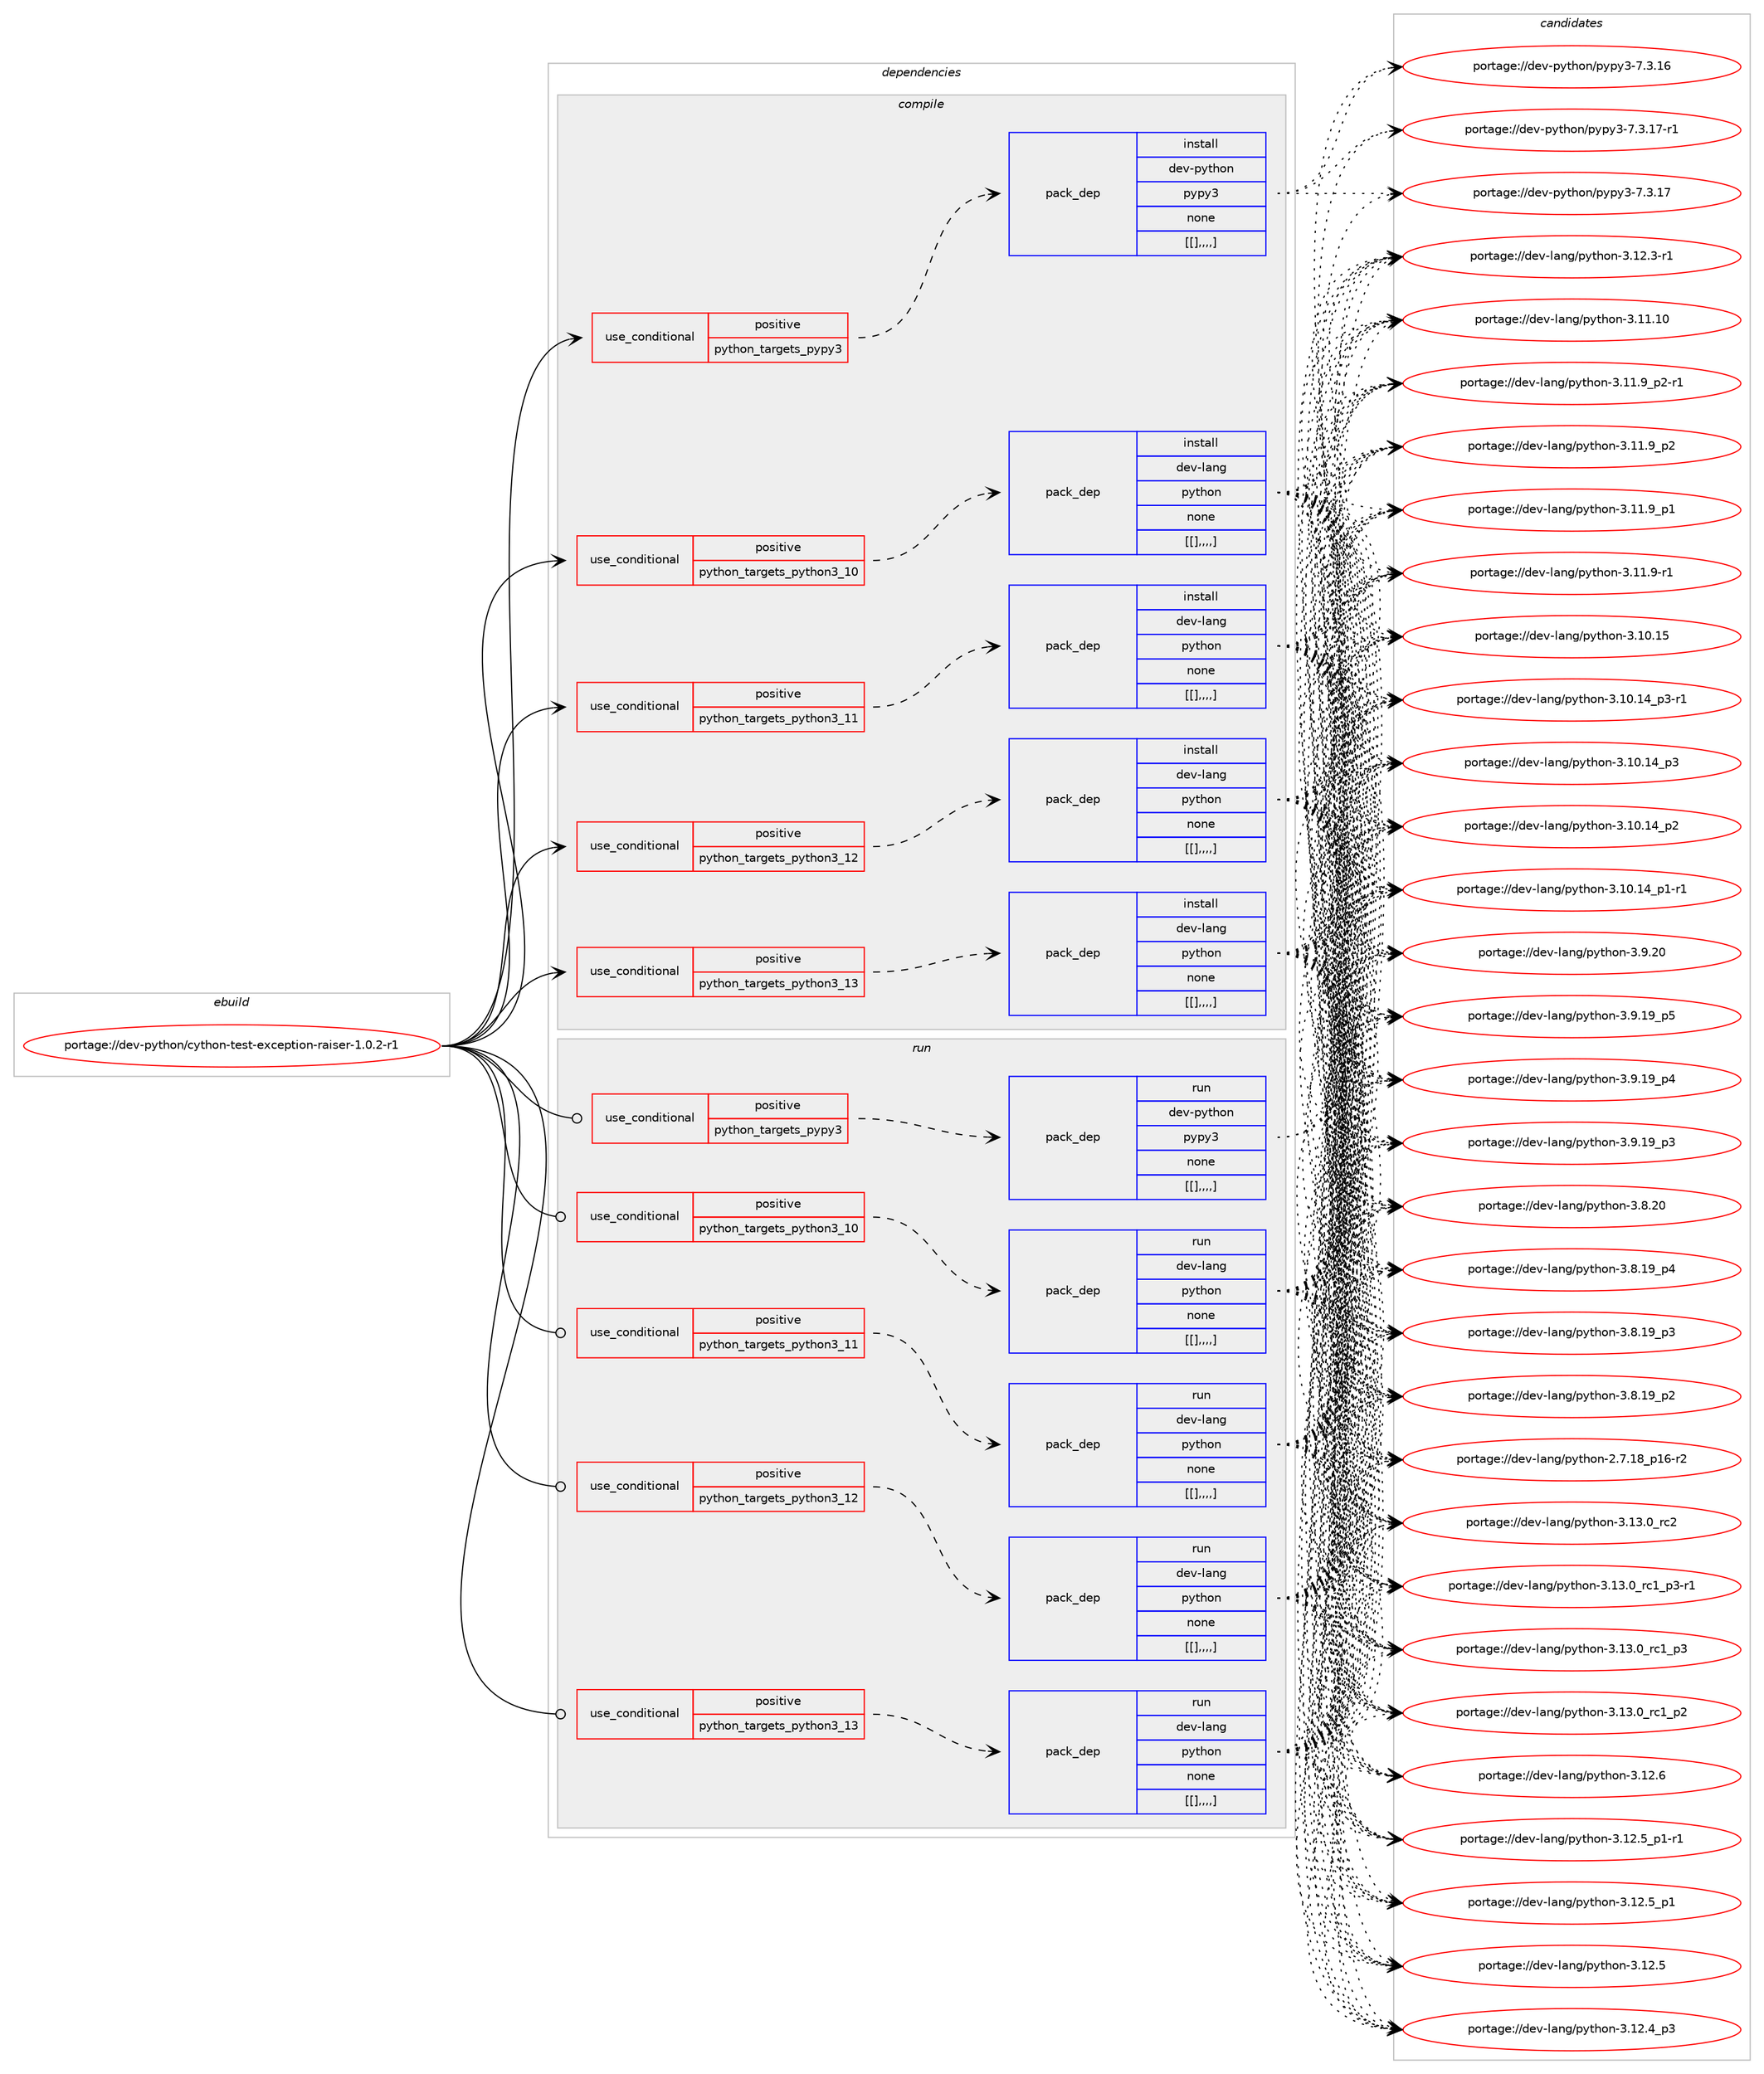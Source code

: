 digraph prolog {

# *************
# Graph options
# *************

newrank=true;
concentrate=true;
compound=true;
graph [rankdir=LR,fontname=Helvetica,fontsize=10,ranksep=1.5];#, ranksep=2.5, nodesep=0.2];
edge  [arrowhead=vee];
node  [fontname=Helvetica,fontsize=10];

# **********
# The ebuild
# **********

subgraph cluster_leftcol {
color=gray;
label=<<i>ebuild</i>>;
id [label="portage://dev-python/cython-test-exception-raiser-1.0.2-r1", color=red, width=4, href="../dev-python/cython-test-exception-raiser-1.0.2-r1.svg"];
}

# ****************
# The dependencies
# ****************

subgraph cluster_midcol {
color=gray;
label=<<i>dependencies</i>>;
subgraph cluster_compile {
fillcolor="#eeeeee";
style=filled;
label=<<i>compile</i>>;
subgraph cond32719 {
dependency145735 [label=<<TABLE BORDER="0" CELLBORDER="1" CELLSPACING="0" CELLPADDING="4"><TR><TD ROWSPAN="3" CELLPADDING="10">use_conditional</TD></TR><TR><TD>positive</TD></TR><TR><TD>python_targets_pypy3</TD></TR></TABLE>>, shape=none, color=red];
subgraph pack111800 {
dependency145736 [label=<<TABLE BORDER="0" CELLBORDER="1" CELLSPACING="0" CELLPADDING="4" WIDTH="220"><TR><TD ROWSPAN="6" CELLPADDING="30">pack_dep</TD></TR><TR><TD WIDTH="110">install</TD></TR><TR><TD>dev-python</TD></TR><TR><TD>pypy3</TD></TR><TR><TD>none</TD></TR><TR><TD>[[],,,,]</TD></TR></TABLE>>, shape=none, color=blue];
}
dependency145735:e -> dependency145736:w [weight=20,style="dashed",arrowhead="vee"];
}
id:e -> dependency145735:w [weight=20,style="solid",arrowhead="vee"];
subgraph cond32720 {
dependency145737 [label=<<TABLE BORDER="0" CELLBORDER="1" CELLSPACING="0" CELLPADDING="4"><TR><TD ROWSPAN="3" CELLPADDING="10">use_conditional</TD></TR><TR><TD>positive</TD></TR><TR><TD>python_targets_python3_10</TD></TR></TABLE>>, shape=none, color=red];
subgraph pack111801 {
dependency145738 [label=<<TABLE BORDER="0" CELLBORDER="1" CELLSPACING="0" CELLPADDING="4" WIDTH="220"><TR><TD ROWSPAN="6" CELLPADDING="30">pack_dep</TD></TR><TR><TD WIDTH="110">install</TD></TR><TR><TD>dev-lang</TD></TR><TR><TD>python</TD></TR><TR><TD>none</TD></TR><TR><TD>[[],,,,]</TD></TR></TABLE>>, shape=none, color=blue];
}
dependency145737:e -> dependency145738:w [weight=20,style="dashed",arrowhead="vee"];
}
id:e -> dependency145737:w [weight=20,style="solid",arrowhead="vee"];
subgraph cond32721 {
dependency145739 [label=<<TABLE BORDER="0" CELLBORDER="1" CELLSPACING="0" CELLPADDING="4"><TR><TD ROWSPAN="3" CELLPADDING="10">use_conditional</TD></TR><TR><TD>positive</TD></TR><TR><TD>python_targets_python3_11</TD></TR></TABLE>>, shape=none, color=red];
subgraph pack111802 {
dependency145740 [label=<<TABLE BORDER="0" CELLBORDER="1" CELLSPACING="0" CELLPADDING="4" WIDTH="220"><TR><TD ROWSPAN="6" CELLPADDING="30">pack_dep</TD></TR><TR><TD WIDTH="110">install</TD></TR><TR><TD>dev-lang</TD></TR><TR><TD>python</TD></TR><TR><TD>none</TD></TR><TR><TD>[[],,,,]</TD></TR></TABLE>>, shape=none, color=blue];
}
dependency145739:e -> dependency145740:w [weight=20,style="dashed",arrowhead="vee"];
}
id:e -> dependency145739:w [weight=20,style="solid",arrowhead="vee"];
subgraph cond32722 {
dependency145741 [label=<<TABLE BORDER="0" CELLBORDER="1" CELLSPACING="0" CELLPADDING="4"><TR><TD ROWSPAN="3" CELLPADDING="10">use_conditional</TD></TR><TR><TD>positive</TD></TR><TR><TD>python_targets_python3_12</TD></TR></TABLE>>, shape=none, color=red];
subgraph pack111803 {
dependency145742 [label=<<TABLE BORDER="0" CELLBORDER="1" CELLSPACING="0" CELLPADDING="4" WIDTH="220"><TR><TD ROWSPAN="6" CELLPADDING="30">pack_dep</TD></TR><TR><TD WIDTH="110">install</TD></TR><TR><TD>dev-lang</TD></TR><TR><TD>python</TD></TR><TR><TD>none</TD></TR><TR><TD>[[],,,,]</TD></TR></TABLE>>, shape=none, color=blue];
}
dependency145741:e -> dependency145742:w [weight=20,style="dashed",arrowhead="vee"];
}
id:e -> dependency145741:w [weight=20,style="solid",arrowhead="vee"];
subgraph cond32723 {
dependency145743 [label=<<TABLE BORDER="0" CELLBORDER="1" CELLSPACING="0" CELLPADDING="4"><TR><TD ROWSPAN="3" CELLPADDING="10">use_conditional</TD></TR><TR><TD>positive</TD></TR><TR><TD>python_targets_python3_13</TD></TR></TABLE>>, shape=none, color=red];
subgraph pack111804 {
dependency145744 [label=<<TABLE BORDER="0" CELLBORDER="1" CELLSPACING="0" CELLPADDING="4" WIDTH="220"><TR><TD ROWSPAN="6" CELLPADDING="30">pack_dep</TD></TR><TR><TD WIDTH="110">install</TD></TR><TR><TD>dev-lang</TD></TR><TR><TD>python</TD></TR><TR><TD>none</TD></TR><TR><TD>[[],,,,]</TD></TR></TABLE>>, shape=none, color=blue];
}
dependency145743:e -> dependency145744:w [weight=20,style="dashed",arrowhead="vee"];
}
id:e -> dependency145743:w [weight=20,style="solid",arrowhead="vee"];
}
subgraph cluster_compileandrun {
fillcolor="#eeeeee";
style=filled;
label=<<i>compile and run</i>>;
}
subgraph cluster_run {
fillcolor="#eeeeee";
style=filled;
label=<<i>run</i>>;
subgraph cond32724 {
dependency145745 [label=<<TABLE BORDER="0" CELLBORDER="1" CELLSPACING="0" CELLPADDING="4"><TR><TD ROWSPAN="3" CELLPADDING="10">use_conditional</TD></TR><TR><TD>positive</TD></TR><TR><TD>python_targets_pypy3</TD></TR></TABLE>>, shape=none, color=red];
subgraph pack111805 {
dependency145746 [label=<<TABLE BORDER="0" CELLBORDER="1" CELLSPACING="0" CELLPADDING="4" WIDTH="220"><TR><TD ROWSPAN="6" CELLPADDING="30">pack_dep</TD></TR><TR><TD WIDTH="110">run</TD></TR><TR><TD>dev-python</TD></TR><TR><TD>pypy3</TD></TR><TR><TD>none</TD></TR><TR><TD>[[],,,,]</TD></TR></TABLE>>, shape=none, color=blue];
}
dependency145745:e -> dependency145746:w [weight=20,style="dashed",arrowhead="vee"];
}
id:e -> dependency145745:w [weight=20,style="solid",arrowhead="odot"];
subgraph cond32725 {
dependency145747 [label=<<TABLE BORDER="0" CELLBORDER="1" CELLSPACING="0" CELLPADDING="4"><TR><TD ROWSPAN="3" CELLPADDING="10">use_conditional</TD></TR><TR><TD>positive</TD></TR><TR><TD>python_targets_python3_10</TD></TR></TABLE>>, shape=none, color=red];
subgraph pack111806 {
dependency145748 [label=<<TABLE BORDER="0" CELLBORDER="1" CELLSPACING="0" CELLPADDING="4" WIDTH="220"><TR><TD ROWSPAN="6" CELLPADDING="30">pack_dep</TD></TR><TR><TD WIDTH="110">run</TD></TR><TR><TD>dev-lang</TD></TR><TR><TD>python</TD></TR><TR><TD>none</TD></TR><TR><TD>[[],,,,]</TD></TR></TABLE>>, shape=none, color=blue];
}
dependency145747:e -> dependency145748:w [weight=20,style="dashed",arrowhead="vee"];
}
id:e -> dependency145747:w [weight=20,style="solid",arrowhead="odot"];
subgraph cond32726 {
dependency145749 [label=<<TABLE BORDER="0" CELLBORDER="1" CELLSPACING="0" CELLPADDING="4"><TR><TD ROWSPAN="3" CELLPADDING="10">use_conditional</TD></TR><TR><TD>positive</TD></TR><TR><TD>python_targets_python3_11</TD></TR></TABLE>>, shape=none, color=red];
subgraph pack111807 {
dependency145750 [label=<<TABLE BORDER="0" CELLBORDER="1" CELLSPACING="0" CELLPADDING="4" WIDTH="220"><TR><TD ROWSPAN="6" CELLPADDING="30">pack_dep</TD></TR><TR><TD WIDTH="110">run</TD></TR><TR><TD>dev-lang</TD></TR><TR><TD>python</TD></TR><TR><TD>none</TD></TR><TR><TD>[[],,,,]</TD></TR></TABLE>>, shape=none, color=blue];
}
dependency145749:e -> dependency145750:w [weight=20,style="dashed",arrowhead="vee"];
}
id:e -> dependency145749:w [weight=20,style="solid",arrowhead="odot"];
subgraph cond32727 {
dependency145751 [label=<<TABLE BORDER="0" CELLBORDER="1" CELLSPACING="0" CELLPADDING="4"><TR><TD ROWSPAN="3" CELLPADDING="10">use_conditional</TD></TR><TR><TD>positive</TD></TR><TR><TD>python_targets_python3_12</TD></TR></TABLE>>, shape=none, color=red];
subgraph pack111808 {
dependency145752 [label=<<TABLE BORDER="0" CELLBORDER="1" CELLSPACING="0" CELLPADDING="4" WIDTH="220"><TR><TD ROWSPAN="6" CELLPADDING="30">pack_dep</TD></TR><TR><TD WIDTH="110">run</TD></TR><TR><TD>dev-lang</TD></TR><TR><TD>python</TD></TR><TR><TD>none</TD></TR><TR><TD>[[],,,,]</TD></TR></TABLE>>, shape=none, color=blue];
}
dependency145751:e -> dependency145752:w [weight=20,style="dashed",arrowhead="vee"];
}
id:e -> dependency145751:w [weight=20,style="solid",arrowhead="odot"];
subgraph cond32728 {
dependency145753 [label=<<TABLE BORDER="0" CELLBORDER="1" CELLSPACING="0" CELLPADDING="4"><TR><TD ROWSPAN="3" CELLPADDING="10">use_conditional</TD></TR><TR><TD>positive</TD></TR><TR><TD>python_targets_python3_13</TD></TR></TABLE>>, shape=none, color=red];
subgraph pack111809 {
dependency145754 [label=<<TABLE BORDER="0" CELLBORDER="1" CELLSPACING="0" CELLPADDING="4" WIDTH="220"><TR><TD ROWSPAN="6" CELLPADDING="30">pack_dep</TD></TR><TR><TD WIDTH="110">run</TD></TR><TR><TD>dev-lang</TD></TR><TR><TD>python</TD></TR><TR><TD>none</TD></TR><TR><TD>[[],,,,]</TD></TR></TABLE>>, shape=none, color=blue];
}
dependency145753:e -> dependency145754:w [weight=20,style="dashed",arrowhead="vee"];
}
id:e -> dependency145753:w [weight=20,style="solid",arrowhead="odot"];
}
}

# **************
# The candidates
# **************

subgraph cluster_choices {
rank=same;
color=gray;
label=<<i>candidates</i>>;

subgraph choice111800 {
color=black;
nodesep=1;
choice100101118451121211161041111104711212111212151455546514649554511449 [label="portage://dev-python/pypy3-7.3.17-r1", color=red, width=4,href="../dev-python/pypy3-7.3.17-r1.svg"];
choice10010111845112121116104111110471121211121215145554651464955 [label="portage://dev-python/pypy3-7.3.17", color=red, width=4,href="../dev-python/pypy3-7.3.17.svg"];
choice10010111845112121116104111110471121211121215145554651464954 [label="portage://dev-python/pypy3-7.3.16", color=red, width=4,href="../dev-python/pypy3-7.3.16.svg"];
dependency145736:e -> choice100101118451121211161041111104711212111212151455546514649554511449:w [style=dotted,weight="100"];
dependency145736:e -> choice10010111845112121116104111110471121211121215145554651464955:w [style=dotted,weight="100"];
dependency145736:e -> choice10010111845112121116104111110471121211121215145554651464954:w [style=dotted,weight="100"];
}
subgraph choice111801 {
color=black;
nodesep=1;
choice10010111845108971101034711212111610411111045514649514648951149950 [label="portage://dev-lang/python-3.13.0_rc2", color=red, width=4,href="../dev-lang/python-3.13.0_rc2.svg"];
choice1001011184510897110103471121211161041111104551464951464895114994995112514511449 [label="portage://dev-lang/python-3.13.0_rc1_p3-r1", color=red, width=4,href="../dev-lang/python-3.13.0_rc1_p3-r1.svg"];
choice100101118451089711010347112121116104111110455146495146489511499499511251 [label="portage://dev-lang/python-3.13.0_rc1_p3", color=red, width=4,href="../dev-lang/python-3.13.0_rc1_p3.svg"];
choice100101118451089711010347112121116104111110455146495146489511499499511250 [label="portage://dev-lang/python-3.13.0_rc1_p2", color=red, width=4,href="../dev-lang/python-3.13.0_rc1_p2.svg"];
choice10010111845108971101034711212111610411111045514649504654 [label="portage://dev-lang/python-3.12.6", color=red, width=4,href="../dev-lang/python-3.12.6.svg"];
choice1001011184510897110103471121211161041111104551464950465395112494511449 [label="portage://dev-lang/python-3.12.5_p1-r1", color=red, width=4,href="../dev-lang/python-3.12.5_p1-r1.svg"];
choice100101118451089711010347112121116104111110455146495046539511249 [label="portage://dev-lang/python-3.12.5_p1", color=red, width=4,href="../dev-lang/python-3.12.5_p1.svg"];
choice10010111845108971101034711212111610411111045514649504653 [label="portage://dev-lang/python-3.12.5", color=red, width=4,href="../dev-lang/python-3.12.5.svg"];
choice100101118451089711010347112121116104111110455146495046529511251 [label="portage://dev-lang/python-3.12.4_p3", color=red, width=4,href="../dev-lang/python-3.12.4_p3.svg"];
choice100101118451089711010347112121116104111110455146495046514511449 [label="portage://dev-lang/python-3.12.3-r1", color=red, width=4,href="../dev-lang/python-3.12.3-r1.svg"];
choice1001011184510897110103471121211161041111104551464949464948 [label="portage://dev-lang/python-3.11.10", color=red, width=4,href="../dev-lang/python-3.11.10.svg"];
choice1001011184510897110103471121211161041111104551464949465795112504511449 [label="portage://dev-lang/python-3.11.9_p2-r1", color=red, width=4,href="../dev-lang/python-3.11.9_p2-r1.svg"];
choice100101118451089711010347112121116104111110455146494946579511250 [label="portage://dev-lang/python-3.11.9_p2", color=red, width=4,href="../dev-lang/python-3.11.9_p2.svg"];
choice100101118451089711010347112121116104111110455146494946579511249 [label="portage://dev-lang/python-3.11.9_p1", color=red, width=4,href="../dev-lang/python-3.11.9_p1.svg"];
choice100101118451089711010347112121116104111110455146494946574511449 [label="portage://dev-lang/python-3.11.9-r1", color=red, width=4,href="../dev-lang/python-3.11.9-r1.svg"];
choice1001011184510897110103471121211161041111104551464948464953 [label="portage://dev-lang/python-3.10.15", color=red, width=4,href="../dev-lang/python-3.10.15.svg"];
choice100101118451089711010347112121116104111110455146494846495295112514511449 [label="portage://dev-lang/python-3.10.14_p3-r1", color=red, width=4,href="../dev-lang/python-3.10.14_p3-r1.svg"];
choice10010111845108971101034711212111610411111045514649484649529511251 [label="portage://dev-lang/python-3.10.14_p3", color=red, width=4,href="../dev-lang/python-3.10.14_p3.svg"];
choice10010111845108971101034711212111610411111045514649484649529511250 [label="portage://dev-lang/python-3.10.14_p2", color=red, width=4,href="../dev-lang/python-3.10.14_p2.svg"];
choice100101118451089711010347112121116104111110455146494846495295112494511449 [label="portage://dev-lang/python-3.10.14_p1-r1", color=red, width=4,href="../dev-lang/python-3.10.14_p1-r1.svg"];
choice10010111845108971101034711212111610411111045514657465048 [label="portage://dev-lang/python-3.9.20", color=red, width=4,href="../dev-lang/python-3.9.20.svg"];
choice100101118451089711010347112121116104111110455146574649579511253 [label="portage://dev-lang/python-3.9.19_p5", color=red, width=4,href="../dev-lang/python-3.9.19_p5.svg"];
choice100101118451089711010347112121116104111110455146574649579511252 [label="portage://dev-lang/python-3.9.19_p4", color=red, width=4,href="../dev-lang/python-3.9.19_p4.svg"];
choice100101118451089711010347112121116104111110455146574649579511251 [label="portage://dev-lang/python-3.9.19_p3", color=red, width=4,href="../dev-lang/python-3.9.19_p3.svg"];
choice10010111845108971101034711212111610411111045514656465048 [label="portage://dev-lang/python-3.8.20", color=red, width=4,href="../dev-lang/python-3.8.20.svg"];
choice100101118451089711010347112121116104111110455146564649579511252 [label="portage://dev-lang/python-3.8.19_p4", color=red, width=4,href="../dev-lang/python-3.8.19_p4.svg"];
choice100101118451089711010347112121116104111110455146564649579511251 [label="portage://dev-lang/python-3.8.19_p3", color=red, width=4,href="../dev-lang/python-3.8.19_p3.svg"];
choice100101118451089711010347112121116104111110455146564649579511250 [label="portage://dev-lang/python-3.8.19_p2", color=red, width=4,href="../dev-lang/python-3.8.19_p2.svg"];
choice100101118451089711010347112121116104111110455046554649569511249544511450 [label="portage://dev-lang/python-2.7.18_p16-r2", color=red, width=4,href="../dev-lang/python-2.7.18_p16-r2.svg"];
dependency145738:e -> choice10010111845108971101034711212111610411111045514649514648951149950:w [style=dotted,weight="100"];
dependency145738:e -> choice1001011184510897110103471121211161041111104551464951464895114994995112514511449:w [style=dotted,weight="100"];
dependency145738:e -> choice100101118451089711010347112121116104111110455146495146489511499499511251:w [style=dotted,weight="100"];
dependency145738:e -> choice100101118451089711010347112121116104111110455146495146489511499499511250:w [style=dotted,weight="100"];
dependency145738:e -> choice10010111845108971101034711212111610411111045514649504654:w [style=dotted,weight="100"];
dependency145738:e -> choice1001011184510897110103471121211161041111104551464950465395112494511449:w [style=dotted,weight="100"];
dependency145738:e -> choice100101118451089711010347112121116104111110455146495046539511249:w [style=dotted,weight="100"];
dependency145738:e -> choice10010111845108971101034711212111610411111045514649504653:w [style=dotted,weight="100"];
dependency145738:e -> choice100101118451089711010347112121116104111110455146495046529511251:w [style=dotted,weight="100"];
dependency145738:e -> choice100101118451089711010347112121116104111110455146495046514511449:w [style=dotted,weight="100"];
dependency145738:e -> choice1001011184510897110103471121211161041111104551464949464948:w [style=dotted,weight="100"];
dependency145738:e -> choice1001011184510897110103471121211161041111104551464949465795112504511449:w [style=dotted,weight="100"];
dependency145738:e -> choice100101118451089711010347112121116104111110455146494946579511250:w [style=dotted,weight="100"];
dependency145738:e -> choice100101118451089711010347112121116104111110455146494946579511249:w [style=dotted,weight="100"];
dependency145738:e -> choice100101118451089711010347112121116104111110455146494946574511449:w [style=dotted,weight="100"];
dependency145738:e -> choice1001011184510897110103471121211161041111104551464948464953:w [style=dotted,weight="100"];
dependency145738:e -> choice100101118451089711010347112121116104111110455146494846495295112514511449:w [style=dotted,weight="100"];
dependency145738:e -> choice10010111845108971101034711212111610411111045514649484649529511251:w [style=dotted,weight="100"];
dependency145738:e -> choice10010111845108971101034711212111610411111045514649484649529511250:w [style=dotted,weight="100"];
dependency145738:e -> choice100101118451089711010347112121116104111110455146494846495295112494511449:w [style=dotted,weight="100"];
dependency145738:e -> choice10010111845108971101034711212111610411111045514657465048:w [style=dotted,weight="100"];
dependency145738:e -> choice100101118451089711010347112121116104111110455146574649579511253:w [style=dotted,weight="100"];
dependency145738:e -> choice100101118451089711010347112121116104111110455146574649579511252:w [style=dotted,weight="100"];
dependency145738:e -> choice100101118451089711010347112121116104111110455146574649579511251:w [style=dotted,weight="100"];
dependency145738:e -> choice10010111845108971101034711212111610411111045514656465048:w [style=dotted,weight="100"];
dependency145738:e -> choice100101118451089711010347112121116104111110455146564649579511252:w [style=dotted,weight="100"];
dependency145738:e -> choice100101118451089711010347112121116104111110455146564649579511251:w [style=dotted,weight="100"];
dependency145738:e -> choice100101118451089711010347112121116104111110455146564649579511250:w [style=dotted,weight="100"];
dependency145738:e -> choice100101118451089711010347112121116104111110455046554649569511249544511450:w [style=dotted,weight="100"];
}
subgraph choice111802 {
color=black;
nodesep=1;
choice10010111845108971101034711212111610411111045514649514648951149950 [label="portage://dev-lang/python-3.13.0_rc2", color=red, width=4,href="../dev-lang/python-3.13.0_rc2.svg"];
choice1001011184510897110103471121211161041111104551464951464895114994995112514511449 [label="portage://dev-lang/python-3.13.0_rc1_p3-r1", color=red, width=4,href="../dev-lang/python-3.13.0_rc1_p3-r1.svg"];
choice100101118451089711010347112121116104111110455146495146489511499499511251 [label="portage://dev-lang/python-3.13.0_rc1_p3", color=red, width=4,href="../dev-lang/python-3.13.0_rc1_p3.svg"];
choice100101118451089711010347112121116104111110455146495146489511499499511250 [label="portage://dev-lang/python-3.13.0_rc1_p2", color=red, width=4,href="../dev-lang/python-3.13.0_rc1_p2.svg"];
choice10010111845108971101034711212111610411111045514649504654 [label="portage://dev-lang/python-3.12.6", color=red, width=4,href="../dev-lang/python-3.12.6.svg"];
choice1001011184510897110103471121211161041111104551464950465395112494511449 [label="portage://dev-lang/python-3.12.5_p1-r1", color=red, width=4,href="../dev-lang/python-3.12.5_p1-r1.svg"];
choice100101118451089711010347112121116104111110455146495046539511249 [label="portage://dev-lang/python-3.12.5_p1", color=red, width=4,href="../dev-lang/python-3.12.5_p1.svg"];
choice10010111845108971101034711212111610411111045514649504653 [label="portage://dev-lang/python-3.12.5", color=red, width=4,href="../dev-lang/python-3.12.5.svg"];
choice100101118451089711010347112121116104111110455146495046529511251 [label="portage://dev-lang/python-3.12.4_p3", color=red, width=4,href="../dev-lang/python-3.12.4_p3.svg"];
choice100101118451089711010347112121116104111110455146495046514511449 [label="portage://dev-lang/python-3.12.3-r1", color=red, width=4,href="../dev-lang/python-3.12.3-r1.svg"];
choice1001011184510897110103471121211161041111104551464949464948 [label="portage://dev-lang/python-3.11.10", color=red, width=4,href="../dev-lang/python-3.11.10.svg"];
choice1001011184510897110103471121211161041111104551464949465795112504511449 [label="portage://dev-lang/python-3.11.9_p2-r1", color=red, width=4,href="../dev-lang/python-3.11.9_p2-r1.svg"];
choice100101118451089711010347112121116104111110455146494946579511250 [label="portage://dev-lang/python-3.11.9_p2", color=red, width=4,href="../dev-lang/python-3.11.9_p2.svg"];
choice100101118451089711010347112121116104111110455146494946579511249 [label="portage://dev-lang/python-3.11.9_p1", color=red, width=4,href="../dev-lang/python-3.11.9_p1.svg"];
choice100101118451089711010347112121116104111110455146494946574511449 [label="portage://dev-lang/python-3.11.9-r1", color=red, width=4,href="../dev-lang/python-3.11.9-r1.svg"];
choice1001011184510897110103471121211161041111104551464948464953 [label="portage://dev-lang/python-3.10.15", color=red, width=4,href="../dev-lang/python-3.10.15.svg"];
choice100101118451089711010347112121116104111110455146494846495295112514511449 [label="portage://dev-lang/python-3.10.14_p3-r1", color=red, width=4,href="../dev-lang/python-3.10.14_p3-r1.svg"];
choice10010111845108971101034711212111610411111045514649484649529511251 [label="portage://dev-lang/python-3.10.14_p3", color=red, width=4,href="../dev-lang/python-3.10.14_p3.svg"];
choice10010111845108971101034711212111610411111045514649484649529511250 [label="portage://dev-lang/python-3.10.14_p2", color=red, width=4,href="../dev-lang/python-3.10.14_p2.svg"];
choice100101118451089711010347112121116104111110455146494846495295112494511449 [label="portage://dev-lang/python-3.10.14_p1-r1", color=red, width=4,href="../dev-lang/python-3.10.14_p1-r1.svg"];
choice10010111845108971101034711212111610411111045514657465048 [label="portage://dev-lang/python-3.9.20", color=red, width=4,href="../dev-lang/python-3.9.20.svg"];
choice100101118451089711010347112121116104111110455146574649579511253 [label="portage://dev-lang/python-3.9.19_p5", color=red, width=4,href="../dev-lang/python-3.9.19_p5.svg"];
choice100101118451089711010347112121116104111110455146574649579511252 [label="portage://dev-lang/python-3.9.19_p4", color=red, width=4,href="../dev-lang/python-3.9.19_p4.svg"];
choice100101118451089711010347112121116104111110455146574649579511251 [label="portage://dev-lang/python-3.9.19_p3", color=red, width=4,href="../dev-lang/python-3.9.19_p3.svg"];
choice10010111845108971101034711212111610411111045514656465048 [label="portage://dev-lang/python-3.8.20", color=red, width=4,href="../dev-lang/python-3.8.20.svg"];
choice100101118451089711010347112121116104111110455146564649579511252 [label="portage://dev-lang/python-3.8.19_p4", color=red, width=4,href="../dev-lang/python-3.8.19_p4.svg"];
choice100101118451089711010347112121116104111110455146564649579511251 [label="portage://dev-lang/python-3.8.19_p3", color=red, width=4,href="../dev-lang/python-3.8.19_p3.svg"];
choice100101118451089711010347112121116104111110455146564649579511250 [label="portage://dev-lang/python-3.8.19_p2", color=red, width=4,href="../dev-lang/python-3.8.19_p2.svg"];
choice100101118451089711010347112121116104111110455046554649569511249544511450 [label="portage://dev-lang/python-2.7.18_p16-r2", color=red, width=4,href="../dev-lang/python-2.7.18_p16-r2.svg"];
dependency145740:e -> choice10010111845108971101034711212111610411111045514649514648951149950:w [style=dotted,weight="100"];
dependency145740:e -> choice1001011184510897110103471121211161041111104551464951464895114994995112514511449:w [style=dotted,weight="100"];
dependency145740:e -> choice100101118451089711010347112121116104111110455146495146489511499499511251:w [style=dotted,weight="100"];
dependency145740:e -> choice100101118451089711010347112121116104111110455146495146489511499499511250:w [style=dotted,weight="100"];
dependency145740:e -> choice10010111845108971101034711212111610411111045514649504654:w [style=dotted,weight="100"];
dependency145740:e -> choice1001011184510897110103471121211161041111104551464950465395112494511449:w [style=dotted,weight="100"];
dependency145740:e -> choice100101118451089711010347112121116104111110455146495046539511249:w [style=dotted,weight="100"];
dependency145740:e -> choice10010111845108971101034711212111610411111045514649504653:w [style=dotted,weight="100"];
dependency145740:e -> choice100101118451089711010347112121116104111110455146495046529511251:w [style=dotted,weight="100"];
dependency145740:e -> choice100101118451089711010347112121116104111110455146495046514511449:w [style=dotted,weight="100"];
dependency145740:e -> choice1001011184510897110103471121211161041111104551464949464948:w [style=dotted,weight="100"];
dependency145740:e -> choice1001011184510897110103471121211161041111104551464949465795112504511449:w [style=dotted,weight="100"];
dependency145740:e -> choice100101118451089711010347112121116104111110455146494946579511250:w [style=dotted,weight="100"];
dependency145740:e -> choice100101118451089711010347112121116104111110455146494946579511249:w [style=dotted,weight="100"];
dependency145740:e -> choice100101118451089711010347112121116104111110455146494946574511449:w [style=dotted,weight="100"];
dependency145740:e -> choice1001011184510897110103471121211161041111104551464948464953:w [style=dotted,weight="100"];
dependency145740:e -> choice100101118451089711010347112121116104111110455146494846495295112514511449:w [style=dotted,weight="100"];
dependency145740:e -> choice10010111845108971101034711212111610411111045514649484649529511251:w [style=dotted,weight="100"];
dependency145740:e -> choice10010111845108971101034711212111610411111045514649484649529511250:w [style=dotted,weight="100"];
dependency145740:e -> choice100101118451089711010347112121116104111110455146494846495295112494511449:w [style=dotted,weight="100"];
dependency145740:e -> choice10010111845108971101034711212111610411111045514657465048:w [style=dotted,weight="100"];
dependency145740:e -> choice100101118451089711010347112121116104111110455146574649579511253:w [style=dotted,weight="100"];
dependency145740:e -> choice100101118451089711010347112121116104111110455146574649579511252:w [style=dotted,weight="100"];
dependency145740:e -> choice100101118451089711010347112121116104111110455146574649579511251:w [style=dotted,weight="100"];
dependency145740:e -> choice10010111845108971101034711212111610411111045514656465048:w [style=dotted,weight="100"];
dependency145740:e -> choice100101118451089711010347112121116104111110455146564649579511252:w [style=dotted,weight="100"];
dependency145740:e -> choice100101118451089711010347112121116104111110455146564649579511251:w [style=dotted,weight="100"];
dependency145740:e -> choice100101118451089711010347112121116104111110455146564649579511250:w [style=dotted,weight="100"];
dependency145740:e -> choice100101118451089711010347112121116104111110455046554649569511249544511450:w [style=dotted,weight="100"];
}
subgraph choice111803 {
color=black;
nodesep=1;
choice10010111845108971101034711212111610411111045514649514648951149950 [label="portage://dev-lang/python-3.13.0_rc2", color=red, width=4,href="../dev-lang/python-3.13.0_rc2.svg"];
choice1001011184510897110103471121211161041111104551464951464895114994995112514511449 [label="portage://dev-lang/python-3.13.0_rc1_p3-r1", color=red, width=4,href="../dev-lang/python-3.13.0_rc1_p3-r1.svg"];
choice100101118451089711010347112121116104111110455146495146489511499499511251 [label="portage://dev-lang/python-3.13.0_rc1_p3", color=red, width=4,href="../dev-lang/python-3.13.0_rc1_p3.svg"];
choice100101118451089711010347112121116104111110455146495146489511499499511250 [label="portage://dev-lang/python-3.13.0_rc1_p2", color=red, width=4,href="../dev-lang/python-3.13.0_rc1_p2.svg"];
choice10010111845108971101034711212111610411111045514649504654 [label="portage://dev-lang/python-3.12.6", color=red, width=4,href="../dev-lang/python-3.12.6.svg"];
choice1001011184510897110103471121211161041111104551464950465395112494511449 [label="portage://dev-lang/python-3.12.5_p1-r1", color=red, width=4,href="../dev-lang/python-3.12.5_p1-r1.svg"];
choice100101118451089711010347112121116104111110455146495046539511249 [label="portage://dev-lang/python-3.12.5_p1", color=red, width=4,href="../dev-lang/python-3.12.5_p1.svg"];
choice10010111845108971101034711212111610411111045514649504653 [label="portage://dev-lang/python-3.12.5", color=red, width=4,href="../dev-lang/python-3.12.5.svg"];
choice100101118451089711010347112121116104111110455146495046529511251 [label="portage://dev-lang/python-3.12.4_p3", color=red, width=4,href="../dev-lang/python-3.12.4_p3.svg"];
choice100101118451089711010347112121116104111110455146495046514511449 [label="portage://dev-lang/python-3.12.3-r1", color=red, width=4,href="../dev-lang/python-3.12.3-r1.svg"];
choice1001011184510897110103471121211161041111104551464949464948 [label="portage://dev-lang/python-3.11.10", color=red, width=4,href="../dev-lang/python-3.11.10.svg"];
choice1001011184510897110103471121211161041111104551464949465795112504511449 [label="portage://dev-lang/python-3.11.9_p2-r1", color=red, width=4,href="../dev-lang/python-3.11.9_p2-r1.svg"];
choice100101118451089711010347112121116104111110455146494946579511250 [label="portage://dev-lang/python-3.11.9_p2", color=red, width=4,href="../dev-lang/python-3.11.9_p2.svg"];
choice100101118451089711010347112121116104111110455146494946579511249 [label="portage://dev-lang/python-3.11.9_p1", color=red, width=4,href="../dev-lang/python-3.11.9_p1.svg"];
choice100101118451089711010347112121116104111110455146494946574511449 [label="portage://dev-lang/python-3.11.9-r1", color=red, width=4,href="../dev-lang/python-3.11.9-r1.svg"];
choice1001011184510897110103471121211161041111104551464948464953 [label="portage://dev-lang/python-3.10.15", color=red, width=4,href="../dev-lang/python-3.10.15.svg"];
choice100101118451089711010347112121116104111110455146494846495295112514511449 [label="portage://dev-lang/python-3.10.14_p3-r1", color=red, width=4,href="../dev-lang/python-3.10.14_p3-r1.svg"];
choice10010111845108971101034711212111610411111045514649484649529511251 [label="portage://dev-lang/python-3.10.14_p3", color=red, width=4,href="../dev-lang/python-3.10.14_p3.svg"];
choice10010111845108971101034711212111610411111045514649484649529511250 [label="portage://dev-lang/python-3.10.14_p2", color=red, width=4,href="../dev-lang/python-3.10.14_p2.svg"];
choice100101118451089711010347112121116104111110455146494846495295112494511449 [label="portage://dev-lang/python-3.10.14_p1-r1", color=red, width=4,href="../dev-lang/python-3.10.14_p1-r1.svg"];
choice10010111845108971101034711212111610411111045514657465048 [label="portage://dev-lang/python-3.9.20", color=red, width=4,href="../dev-lang/python-3.9.20.svg"];
choice100101118451089711010347112121116104111110455146574649579511253 [label="portage://dev-lang/python-3.9.19_p5", color=red, width=4,href="../dev-lang/python-3.9.19_p5.svg"];
choice100101118451089711010347112121116104111110455146574649579511252 [label="portage://dev-lang/python-3.9.19_p4", color=red, width=4,href="../dev-lang/python-3.9.19_p4.svg"];
choice100101118451089711010347112121116104111110455146574649579511251 [label="portage://dev-lang/python-3.9.19_p3", color=red, width=4,href="../dev-lang/python-3.9.19_p3.svg"];
choice10010111845108971101034711212111610411111045514656465048 [label="portage://dev-lang/python-3.8.20", color=red, width=4,href="../dev-lang/python-3.8.20.svg"];
choice100101118451089711010347112121116104111110455146564649579511252 [label="portage://dev-lang/python-3.8.19_p4", color=red, width=4,href="../dev-lang/python-3.8.19_p4.svg"];
choice100101118451089711010347112121116104111110455146564649579511251 [label="portage://dev-lang/python-3.8.19_p3", color=red, width=4,href="../dev-lang/python-3.8.19_p3.svg"];
choice100101118451089711010347112121116104111110455146564649579511250 [label="portage://dev-lang/python-3.8.19_p2", color=red, width=4,href="../dev-lang/python-3.8.19_p2.svg"];
choice100101118451089711010347112121116104111110455046554649569511249544511450 [label="portage://dev-lang/python-2.7.18_p16-r2", color=red, width=4,href="../dev-lang/python-2.7.18_p16-r2.svg"];
dependency145742:e -> choice10010111845108971101034711212111610411111045514649514648951149950:w [style=dotted,weight="100"];
dependency145742:e -> choice1001011184510897110103471121211161041111104551464951464895114994995112514511449:w [style=dotted,weight="100"];
dependency145742:e -> choice100101118451089711010347112121116104111110455146495146489511499499511251:w [style=dotted,weight="100"];
dependency145742:e -> choice100101118451089711010347112121116104111110455146495146489511499499511250:w [style=dotted,weight="100"];
dependency145742:e -> choice10010111845108971101034711212111610411111045514649504654:w [style=dotted,weight="100"];
dependency145742:e -> choice1001011184510897110103471121211161041111104551464950465395112494511449:w [style=dotted,weight="100"];
dependency145742:e -> choice100101118451089711010347112121116104111110455146495046539511249:w [style=dotted,weight="100"];
dependency145742:e -> choice10010111845108971101034711212111610411111045514649504653:w [style=dotted,weight="100"];
dependency145742:e -> choice100101118451089711010347112121116104111110455146495046529511251:w [style=dotted,weight="100"];
dependency145742:e -> choice100101118451089711010347112121116104111110455146495046514511449:w [style=dotted,weight="100"];
dependency145742:e -> choice1001011184510897110103471121211161041111104551464949464948:w [style=dotted,weight="100"];
dependency145742:e -> choice1001011184510897110103471121211161041111104551464949465795112504511449:w [style=dotted,weight="100"];
dependency145742:e -> choice100101118451089711010347112121116104111110455146494946579511250:w [style=dotted,weight="100"];
dependency145742:e -> choice100101118451089711010347112121116104111110455146494946579511249:w [style=dotted,weight="100"];
dependency145742:e -> choice100101118451089711010347112121116104111110455146494946574511449:w [style=dotted,weight="100"];
dependency145742:e -> choice1001011184510897110103471121211161041111104551464948464953:w [style=dotted,weight="100"];
dependency145742:e -> choice100101118451089711010347112121116104111110455146494846495295112514511449:w [style=dotted,weight="100"];
dependency145742:e -> choice10010111845108971101034711212111610411111045514649484649529511251:w [style=dotted,weight="100"];
dependency145742:e -> choice10010111845108971101034711212111610411111045514649484649529511250:w [style=dotted,weight="100"];
dependency145742:e -> choice100101118451089711010347112121116104111110455146494846495295112494511449:w [style=dotted,weight="100"];
dependency145742:e -> choice10010111845108971101034711212111610411111045514657465048:w [style=dotted,weight="100"];
dependency145742:e -> choice100101118451089711010347112121116104111110455146574649579511253:w [style=dotted,weight="100"];
dependency145742:e -> choice100101118451089711010347112121116104111110455146574649579511252:w [style=dotted,weight="100"];
dependency145742:e -> choice100101118451089711010347112121116104111110455146574649579511251:w [style=dotted,weight="100"];
dependency145742:e -> choice10010111845108971101034711212111610411111045514656465048:w [style=dotted,weight="100"];
dependency145742:e -> choice100101118451089711010347112121116104111110455146564649579511252:w [style=dotted,weight="100"];
dependency145742:e -> choice100101118451089711010347112121116104111110455146564649579511251:w [style=dotted,weight="100"];
dependency145742:e -> choice100101118451089711010347112121116104111110455146564649579511250:w [style=dotted,weight="100"];
dependency145742:e -> choice100101118451089711010347112121116104111110455046554649569511249544511450:w [style=dotted,weight="100"];
}
subgraph choice111804 {
color=black;
nodesep=1;
choice10010111845108971101034711212111610411111045514649514648951149950 [label="portage://dev-lang/python-3.13.0_rc2", color=red, width=4,href="../dev-lang/python-3.13.0_rc2.svg"];
choice1001011184510897110103471121211161041111104551464951464895114994995112514511449 [label="portage://dev-lang/python-3.13.0_rc1_p3-r1", color=red, width=4,href="../dev-lang/python-3.13.0_rc1_p3-r1.svg"];
choice100101118451089711010347112121116104111110455146495146489511499499511251 [label="portage://dev-lang/python-3.13.0_rc1_p3", color=red, width=4,href="../dev-lang/python-3.13.0_rc1_p3.svg"];
choice100101118451089711010347112121116104111110455146495146489511499499511250 [label="portage://dev-lang/python-3.13.0_rc1_p2", color=red, width=4,href="../dev-lang/python-3.13.0_rc1_p2.svg"];
choice10010111845108971101034711212111610411111045514649504654 [label="portage://dev-lang/python-3.12.6", color=red, width=4,href="../dev-lang/python-3.12.6.svg"];
choice1001011184510897110103471121211161041111104551464950465395112494511449 [label="portage://dev-lang/python-3.12.5_p1-r1", color=red, width=4,href="../dev-lang/python-3.12.5_p1-r1.svg"];
choice100101118451089711010347112121116104111110455146495046539511249 [label="portage://dev-lang/python-3.12.5_p1", color=red, width=4,href="../dev-lang/python-3.12.5_p1.svg"];
choice10010111845108971101034711212111610411111045514649504653 [label="portage://dev-lang/python-3.12.5", color=red, width=4,href="../dev-lang/python-3.12.5.svg"];
choice100101118451089711010347112121116104111110455146495046529511251 [label="portage://dev-lang/python-3.12.4_p3", color=red, width=4,href="../dev-lang/python-3.12.4_p3.svg"];
choice100101118451089711010347112121116104111110455146495046514511449 [label="portage://dev-lang/python-3.12.3-r1", color=red, width=4,href="../dev-lang/python-3.12.3-r1.svg"];
choice1001011184510897110103471121211161041111104551464949464948 [label="portage://dev-lang/python-3.11.10", color=red, width=4,href="../dev-lang/python-3.11.10.svg"];
choice1001011184510897110103471121211161041111104551464949465795112504511449 [label="portage://dev-lang/python-3.11.9_p2-r1", color=red, width=4,href="../dev-lang/python-3.11.9_p2-r1.svg"];
choice100101118451089711010347112121116104111110455146494946579511250 [label="portage://dev-lang/python-3.11.9_p2", color=red, width=4,href="../dev-lang/python-3.11.9_p2.svg"];
choice100101118451089711010347112121116104111110455146494946579511249 [label="portage://dev-lang/python-3.11.9_p1", color=red, width=4,href="../dev-lang/python-3.11.9_p1.svg"];
choice100101118451089711010347112121116104111110455146494946574511449 [label="portage://dev-lang/python-3.11.9-r1", color=red, width=4,href="../dev-lang/python-3.11.9-r1.svg"];
choice1001011184510897110103471121211161041111104551464948464953 [label="portage://dev-lang/python-3.10.15", color=red, width=4,href="../dev-lang/python-3.10.15.svg"];
choice100101118451089711010347112121116104111110455146494846495295112514511449 [label="portage://dev-lang/python-3.10.14_p3-r1", color=red, width=4,href="../dev-lang/python-3.10.14_p3-r1.svg"];
choice10010111845108971101034711212111610411111045514649484649529511251 [label="portage://dev-lang/python-3.10.14_p3", color=red, width=4,href="../dev-lang/python-3.10.14_p3.svg"];
choice10010111845108971101034711212111610411111045514649484649529511250 [label="portage://dev-lang/python-3.10.14_p2", color=red, width=4,href="../dev-lang/python-3.10.14_p2.svg"];
choice100101118451089711010347112121116104111110455146494846495295112494511449 [label="portage://dev-lang/python-3.10.14_p1-r1", color=red, width=4,href="../dev-lang/python-3.10.14_p1-r1.svg"];
choice10010111845108971101034711212111610411111045514657465048 [label="portage://dev-lang/python-3.9.20", color=red, width=4,href="../dev-lang/python-3.9.20.svg"];
choice100101118451089711010347112121116104111110455146574649579511253 [label="portage://dev-lang/python-3.9.19_p5", color=red, width=4,href="../dev-lang/python-3.9.19_p5.svg"];
choice100101118451089711010347112121116104111110455146574649579511252 [label="portage://dev-lang/python-3.9.19_p4", color=red, width=4,href="../dev-lang/python-3.9.19_p4.svg"];
choice100101118451089711010347112121116104111110455146574649579511251 [label="portage://dev-lang/python-3.9.19_p3", color=red, width=4,href="../dev-lang/python-3.9.19_p3.svg"];
choice10010111845108971101034711212111610411111045514656465048 [label="portage://dev-lang/python-3.8.20", color=red, width=4,href="../dev-lang/python-3.8.20.svg"];
choice100101118451089711010347112121116104111110455146564649579511252 [label="portage://dev-lang/python-3.8.19_p4", color=red, width=4,href="../dev-lang/python-3.8.19_p4.svg"];
choice100101118451089711010347112121116104111110455146564649579511251 [label="portage://dev-lang/python-3.8.19_p3", color=red, width=4,href="../dev-lang/python-3.8.19_p3.svg"];
choice100101118451089711010347112121116104111110455146564649579511250 [label="portage://dev-lang/python-3.8.19_p2", color=red, width=4,href="../dev-lang/python-3.8.19_p2.svg"];
choice100101118451089711010347112121116104111110455046554649569511249544511450 [label="portage://dev-lang/python-2.7.18_p16-r2", color=red, width=4,href="../dev-lang/python-2.7.18_p16-r2.svg"];
dependency145744:e -> choice10010111845108971101034711212111610411111045514649514648951149950:w [style=dotted,weight="100"];
dependency145744:e -> choice1001011184510897110103471121211161041111104551464951464895114994995112514511449:w [style=dotted,weight="100"];
dependency145744:e -> choice100101118451089711010347112121116104111110455146495146489511499499511251:w [style=dotted,weight="100"];
dependency145744:e -> choice100101118451089711010347112121116104111110455146495146489511499499511250:w [style=dotted,weight="100"];
dependency145744:e -> choice10010111845108971101034711212111610411111045514649504654:w [style=dotted,weight="100"];
dependency145744:e -> choice1001011184510897110103471121211161041111104551464950465395112494511449:w [style=dotted,weight="100"];
dependency145744:e -> choice100101118451089711010347112121116104111110455146495046539511249:w [style=dotted,weight="100"];
dependency145744:e -> choice10010111845108971101034711212111610411111045514649504653:w [style=dotted,weight="100"];
dependency145744:e -> choice100101118451089711010347112121116104111110455146495046529511251:w [style=dotted,weight="100"];
dependency145744:e -> choice100101118451089711010347112121116104111110455146495046514511449:w [style=dotted,weight="100"];
dependency145744:e -> choice1001011184510897110103471121211161041111104551464949464948:w [style=dotted,weight="100"];
dependency145744:e -> choice1001011184510897110103471121211161041111104551464949465795112504511449:w [style=dotted,weight="100"];
dependency145744:e -> choice100101118451089711010347112121116104111110455146494946579511250:w [style=dotted,weight="100"];
dependency145744:e -> choice100101118451089711010347112121116104111110455146494946579511249:w [style=dotted,weight="100"];
dependency145744:e -> choice100101118451089711010347112121116104111110455146494946574511449:w [style=dotted,weight="100"];
dependency145744:e -> choice1001011184510897110103471121211161041111104551464948464953:w [style=dotted,weight="100"];
dependency145744:e -> choice100101118451089711010347112121116104111110455146494846495295112514511449:w [style=dotted,weight="100"];
dependency145744:e -> choice10010111845108971101034711212111610411111045514649484649529511251:w [style=dotted,weight="100"];
dependency145744:e -> choice10010111845108971101034711212111610411111045514649484649529511250:w [style=dotted,weight="100"];
dependency145744:e -> choice100101118451089711010347112121116104111110455146494846495295112494511449:w [style=dotted,weight="100"];
dependency145744:e -> choice10010111845108971101034711212111610411111045514657465048:w [style=dotted,weight="100"];
dependency145744:e -> choice100101118451089711010347112121116104111110455146574649579511253:w [style=dotted,weight="100"];
dependency145744:e -> choice100101118451089711010347112121116104111110455146574649579511252:w [style=dotted,weight="100"];
dependency145744:e -> choice100101118451089711010347112121116104111110455146574649579511251:w [style=dotted,weight="100"];
dependency145744:e -> choice10010111845108971101034711212111610411111045514656465048:w [style=dotted,weight="100"];
dependency145744:e -> choice100101118451089711010347112121116104111110455146564649579511252:w [style=dotted,weight="100"];
dependency145744:e -> choice100101118451089711010347112121116104111110455146564649579511251:w [style=dotted,weight="100"];
dependency145744:e -> choice100101118451089711010347112121116104111110455146564649579511250:w [style=dotted,weight="100"];
dependency145744:e -> choice100101118451089711010347112121116104111110455046554649569511249544511450:w [style=dotted,weight="100"];
}
subgraph choice111805 {
color=black;
nodesep=1;
choice100101118451121211161041111104711212111212151455546514649554511449 [label="portage://dev-python/pypy3-7.3.17-r1", color=red, width=4,href="../dev-python/pypy3-7.3.17-r1.svg"];
choice10010111845112121116104111110471121211121215145554651464955 [label="portage://dev-python/pypy3-7.3.17", color=red, width=4,href="../dev-python/pypy3-7.3.17.svg"];
choice10010111845112121116104111110471121211121215145554651464954 [label="portage://dev-python/pypy3-7.3.16", color=red, width=4,href="../dev-python/pypy3-7.3.16.svg"];
dependency145746:e -> choice100101118451121211161041111104711212111212151455546514649554511449:w [style=dotted,weight="100"];
dependency145746:e -> choice10010111845112121116104111110471121211121215145554651464955:w [style=dotted,weight="100"];
dependency145746:e -> choice10010111845112121116104111110471121211121215145554651464954:w [style=dotted,weight="100"];
}
subgraph choice111806 {
color=black;
nodesep=1;
choice10010111845108971101034711212111610411111045514649514648951149950 [label="portage://dev-lang/python-3.13.0_rc2", color=red, width=4,href="../dev-lang/python-3.13.0_rc2.svg"];
choice1001011184510897110103471121211161041111104551464951464895114994995112514511449 [label="portage://dev-lang/python-3.13.0_rc1_p3-r1", color=red, width=4,href="../dev-lang/python-3.13.0_rc1_p3-r1.svg"];
choice100101118451089711010347112121116104111110455146495146489511499499511251 [label="portage://dev-lang/python-3.13.0_rc1_p3", color=red, width=4,href="../dev-lang/python-3.13.0_rc1_p3.svg"];
choice100101118451089711010347112121116104111110455146495146489511499499511250 [label="portage://dev-lang/python-3.13.0_rc1_p2", color=red, width=4,href="../dev-lang/python-3.13.0_rc1_p2.svg"];
choice10010111845108971101034711212111610411111045514649504654 [label="portage://dev-lang/python-3.12.6", color=red, width=4,href="../dev-lang/python-3.12.6.svg"];
choice1001011184510897110103471121211161041111104551464950465395112494511449 [label="portage://dev-lang/python-3.12.5_p1-r1", color=red, width=4,href="../dev-lang/python-3.12.5_p1-r1.svg"];
choice100101118451089711010347112121116104111110455146495046539511249 [label="portage://dev-lang/python-3.12.5_p1", color=red, width=4,href="../dev-lang/python-3.12.5_p1.svg"];
choice10010111845108971101034711212111610411111045514649504653 [label="portage://dev-lang/python-3.12.5", color=red, width=4,href="../dev-lang/python-3.12.5.svg"];
choice100101118451089711010347112121116104111110455146495046529511251 [label="portage://dev-lang/python-3.12.4_p3", color=red, width=4,href="../dev-lang/python-3.12.4_p3.svg"];
choice100101118451089711010347112121116104111110455146495046514511449 [label="portage://dev-lang/python-3.12.3-r1", color=red, width=4,href="../dev-lang/python-3.12.3-r1.svg"];
choice1001011184510897110103471121211161041111104551464949464948 [label="portage://dev-lang/python-3.11.10", color=red, width=4,href="../dev-lang/python-3.11.10.svg"];
choice1001011184510897110103471121211161041111104551464949465795112504511449 [label="portage://dev-lang/python-3.11.9_p2-r1", color=red, width=4,href="../dev-lang/python-3.11.9_p2-r1.svg"];
choice100101118451089711010347112121116104111110455146494946579511250 [label="portage://dev-lang/python-3.11.9_p2", color=red, width=4,href="../dev-lang/python-3.11.9_p2.svg"];
choice100101118451089711010347112121116104111110455146494946579511249 [label="portage://dev-lang/python-3.11.9_p1", color=red, width=4,href="../dev-lang/python-3.11.9_p1.svg"];
choice100101118451089711010347112121116104111110455146494946574511449 [label="portage://dev-lang/python-3.11.9-r1", color=red, width=4,href="../dev-lang/python-3.11.9-r1.svg"];
choice1001011184510897110103471121211161041111104551464948464953 [label="portage://dev-lang/python-3.10.15", color=red, width=4,href="../dev-lang/python-3.10.15.svg"];
choice100101118451089711010347112121116104111110455146494846495295112514511449 [label="portage://dev-lang/python-3.10.14_p3-r1", color=red, width=4,href="../dev-lang/python-3.10.14_p3-r1.svg"];
choice10010111845108971101034711212111610411111045514649484649529511251 [label="portage://dev-lang/python-3.10.14_p3", color=red, width=4,href="../dev-lang/python-3.10.14_p3.svg"];
choice10010111845108971101034711212111610411111045514649484649529511250 [label="portage://dev-lang/python-3.10.14_p2", color=red, width=4,href="../dev-lang/python-3.10.14_p2.svg"];
choice100101118451089711010347112121116104111110455146494846495295112494511449 [label="portage://dev-lang/python-3.10.14_p1-r1", color=red, width=4,href="../dev-lang/python-3.10.14_p1-r1.svg"];
choice10010111845108971101034711212111610411111045514657465048 [label="portage://dev-lang/python-3.9.20", color=red, width=4,href="../dev-lang/python-3.9.20.svg"];
choice100101118451089711010347112121116104111110455146574649579511253 [label="portage://dev-lang/python-3.9.19_p5", color=red, width=4,href="../dev-lang/python-3.9.19_p5.svg"];
choice100101118451089711010347112121116104111110455146574649579511252 [label="portage://dev-lang/python-3.9.19_p4", color=red, width=4,href="../dev-lang/python-3.9.19_p4.svg"];
choice100101118451089711010347112121116104111110455146574649579511251 [label="portage://dev-lang/python-3.9.19_p3", color=red, width=4,href="../dev-lang/python-3.9.19_p3.svg"];
choice10010111845108971101034711212111610411111045514656465048 [label="portage://dev-lang/python-3.8.20", color=red, width=4,href="../dev-lang/python-3.8.20.svg"];
choice100101118451089711010347112121116104111110455146564649579511252 [label="portage://dev-lang/python-3.8.19_p4", color=red, width=4,href="../dev-lang/python-3.8.19_p4.svg"];
choice100101118451089711010347112121116104111110455146564649579511251 [label="portage://dev-lang/python-3.8.19_p3", color=red, width=4,href="../dev-lang/python-3.8.19_p3.svg"];
choice100101118451089711010347112121116104111110455146564649579511250 [label="portage://dev-lang/python-3.8.19_p2", color=red, width=4,href="../dev-lang/python-3.8.19_p2.svg"];
choice100101118451089711010347112121116104111110455046554649569511249544511450 [label="portage://dev-lang/python-2.7.18_p16-r2", color=red, width=4,href="../dev-lang/python-2.7.18_p16-r2.svg"];
dependency145748:e -> choice10010111845108971101034711212111610411111045514649514648951149950:w [style=dotted,weight="100"];
dependency145748:e -> choice1001011184510897110103471121211161041111104551464951464895114994995112514511449:w [style=dotted,weight="100"];
dependency145748:e -> choice100101118451089711010347112121116104111110455146495146489511499499511251:w [style=dotted,weight="100"];
dependency145748:e -> choice100101118451089711010347112121116104111110455146495146489511499499511250:w [style=dotted,weight="100"];
dependency145748:e -> choice10010111845108971101034711212111610411111045514649504654:w [style=dotted,weight="100"];
dependency145748:e -> choice1001011184510897110103471121211161041111104551464950465395112494511449:w [style=dotted,weight="100"];
dependency145748:e -> choice100101118451089711010347112121116104111110455146495046539511249:w [style=dotted,weight="100"];
dependency145748:e -> choice10010111845108971101034711212111610411111045514649504653:w [style=dotted,weight="100"];
dependency145748:e -> choice100101118451089711010347112121116104111110455146495046529511251:w [style=dotted,weight="100"];
dependency145748:e -> choice100101118451089711010347112121116104111110455146495046514511449:w [style=dotted,weight="100"];
dependency145748:e -> choice1001011184510897110103471121211161041111104551464949464948:w [style=dotted,weight="100"];
dependency145748:e -> choice1001011184510897110103471121211161041111104551464949465795112504511449:w [style=dotted,weight="100"];
dependency145748:e -> choice100101118451089711010347112121116104111110455146494946579511250:w [style=dotted,weight="100"];
dependency145748:e -> choice100101118451089711010347112121116104111110455146494946579511249:w [style=dotted,weight="100"];
dependency145748:e -> choice100101118451089711010347112121116104111110455146494946574511449:w [style=dotted,weight="100"];
dependency145748:e -> choice1001011184510897110103471121211161041111104551464948464953:w [style=dotted,weight="100"];
dependency145748:e -> choice100101118451089711010347112121116104111110455146494846495295112514511449:w [style=dotted,weight="100"];
dependency145748:e -> choice10010111845108971101034711212111610411111045514649484649529511251:w [style=dotted,weight="100"];
dependency145748:e -> choice10010111845108971101034711212111610411111045514649484649529511250:w [style=dotted,weight="100"];
dependency145748:e -> choice100101118451089711010347112121116104111110455146494846495295112494511449:w [style=dotted,weight="100"];
dependency145748:e -> choice10010111845108971101034711212111610411111045514657465048:w [style=dotted,weight="100"];
dependency145748:e -> choice100101118451089711010347112121116104111110455146574649579511253:w [style=dotted,weight="100"];
dependency145748:e -> choice100101118451089711010347112121116104111110455146574649579511252:w [style=dotted,weight="100"];
dependency145748:e -> choice100101118451089711010347112121116104111110455146574649579511251:w [style=dotted,weight="100"];
dependency145748:e -> choice10010111845108971101034711212111610411111045514656465048:w [style=dotted,weight="100"];
dependency145748:e -> choice100101118451089711010347112121116104111110455146564649579511252:w [style=dotted,weight="100"];
dependency145748:e -> choice100101118451089711010347112121116104111110455146564649579511251:w [style=dotted,weight="100"];
dependency145748:e -> choice100101118451089711010347112121116104111110455146564649579511250:w [style=dotted,weight="100"];
dependency145748:e -> choice100101118451089711010347112121116104111110455046554649569511249544511450:w [style=dotted,weight="100"];
}
subgraph choice111807 {
color=black;
nodesep=1;
choice10010111845108971101034711212111610411111045514649514648951149950 [label="portage://dev-lang/python-3.13.0_rc2", color=red, width=4,href="../dev-lang/python-3.13.0_rc2.svg"];
choice1001011184510897110103471121211161041111104551464951464895114994995112514511449 [label="portage://dev-lang/python-3.13.0_rc1_p3-r1", color=red, width=4,href="../dev-lang/python-3.13.0_rc1_p3-r1.svg"];
choice100101118451089711010347112121116104111110455146495146489511499499511251 [label="portage://dev-lang/python-3.13.0_rc1_p3", color=red, width=4,href="../dev-lang/python-3.13.0_rc1_p3.svg"];
choice100101118451089711010347112121116104111110455146495146489511499499511250 [label="portage://dev-lang/python-3.13.0_rc1_p2", color=red, width=4,href="../dev-lang/python-3.13.0_rc1_p2.svg"];
choice10010111845108971101034711212111610411111045514649504654 [label="portage://dev-lang/python-3.12.6", color=red, width=4,href="../dev-lang/python-3.12.6.svg"];
choice1001011184510897110103471121211161041111104551464950465395112494511449 [label="portage://dev-lang/python-3.12.5_p1-r1", color=red, width=4,href="../dev-lang/python-3.12.5_p1-r1.svg"];
choice100101118451089711010347112121116104111110455146495046539511249 [label="portage://dev-lang/python-3.12.5_p1", color=red, width=4,href="../dev-lang/python-3.12.5_p1.svg"];
choice10010111845108971101034711212111610411111045514649504653 [label="portage://dev-lang/python-3.12.5", color=red, width=4,href="../dev-lang/python-3.12.5.svg"];
choice100101118451089711010347112121116104111110455146495046529511251 [label="portage://dev-lang/python-3.12.4_p3", color=red, width=4,href="../dev-lang/python-3.12.4_p3.svg"];
choice100101118451089711010347112121116104111110455146495046514511449 [label="portage://dev-lang/python-3.12.3-r1", color=red, width=4,href="../dev-lang/python-3.12.3-r1.svg"];
choice1001011184510897110103471121211161041111104551464949464948 [label="portage://dev-lang/python-3.11.10", color=red, width=4,href="../dev-lang/python-3.11.10.svg"];
choice1001011184510897110103471121211161041111104551464949465795112504511449 [label="portage://dev-lang/python-3.11.9_p2-r1", color=red, width=4,href="../dev-lang/python-3.11.9_p2-r1.svg"];
choice100101118451089711010347112121116104111110455146494946579511250 [label="portage://dev-lang/python-3.11.9_p2", color=red, width=4,href="../dev-lang/python-3.11.9_p2.svg"];
choice100101118451089711010347112121116104111110455146494946579511249 [label="portage://dev-lang/python-3.11.9_p1", color=red, width=4,href="../dev-lang/python-3.11.9_p1.svg"];
choice100101118451089711010347112121116104111110455146494946574511449 [label="portage://dev-lang/python-3.11.9-r1", color=red, width=4,href="../dev-lang/python-3.11.9-r1.svg"];
choice1001011184510897110103471121211161041111104551464948464953 [label="portage://dev-lang/python-3.10.15", color=red, width=4,href="../dev-lang/python-3.10.15.svg"];
choice100101118451089711010347112121116104111110455146494846495295112514511449 [label="portage://dev-lang/python-3.10.14_p3-r1", color=red, width=4,href="../dev-lang/python-3.10.14_p3-r1.svg"];
choice10010111845108971101034711212111610411111045514649484649529511251 [label="portage://dev-lang/python-3.10.14_p3", color=red, width=4,href="../dev-lang/python-3.10.14_p3.svg"];
choice10010111845108971101034711212111610411111045514649484649529511250 [label="portage://dev-lang/python-3.10.14_p2", color=red, width=4,href="../dev-lang/python-3.10.14_p2.svg"];
choice100101118451089711010347112121116104111110455146494846495295112494511449 [label="portage://dev-lang/python-3.10.14_p1-r1", color=red, width=4,href="../dev-lang/python-3.10.14_p1-r1.svg"];
choice10010111845108971101034711212111610411111045514657465048 [label="portage://dev-lang/python-3.9.20", color=red, width=4,href="../dev-lang/python-3.9.20.svg"];
choice100101118451089711010347112121116104111110455146574649579511253 [label="portage://dev-lang/python-3.9.19_p5", color=red, width=4,href="../dev-lang/python-3.9.19_p5.svg"];
choice100101118451089711010347112121116104111110455146574649579511252 [label="portage://dev-lang/python-3.9.19_p4", color=red, width=4,href="../dev-lang/python-3.9.19_p4.svg"];
choice100101118451089711010347112121116104111110455146574649579511251 [label="portage://dev-lang/python-3.9.19_p3", color=red, width=4,href="../dev-lang/python-3.9.19_p3.svg"];
choice10010111845108971101034711212111610411111045514656465048 [label="portage://dev-lang/python-3.8.20", color=red, width=4,href="../dev-lang/python-3.8.20.svg"];
choice100101118451089711010347112121116104111110455146564649579511252 [label="portage://dev-lang/python-3.8.19_p4", color=red, width=4,href="../dev-lang/python-3.8.19_p4.svg"];
choice100101118451089711010347112121116104111110455146564649579511251 [label="portage://dev-lang/python-3.8.19_p3", color=red, width=4,href="../dev-lang/python-3.8.19_p3.svg"];
choice100101118451089711010347112121116104111110455146564649579511250 [label="portage://dev-lang/python-3.8.19_p2", color=red, width=4,href="../dev-lang/python-3.8.19_p2.svg"];
choice100101118451089711010347112121116104111110455046554649569511249544511450 [label="portage://dev-lang/python-2.7.18_p16-r2", color=red, width=4,href="../dev-lang/python-2.7.18_p16-r2.svg"];
dependency145750:e -> choice10010111845108971101034711212111610411111045514649514648951149950:w [style=dotted,weight="100"];
dependency145750:e -> choice1001011184510897110103471121211161041111104551464951464895114994995112514511449:w [style=dotted,weight="100"];
dependency145750:e -> choice100101118451089711010347112121116104111110455146495146489511499499511251:w [style=dotted,weight="100"];
dependency145750:e -> choice100101118451089711010347112121116104111110455146495146489511499499511250:w [style=dotted,weight="100"];
dependency145750:e -> choice10010111845108971101034711212111610411111045514649504654:w [style=dotted,weight="100"];
dependency145750:e -> choice1001011184510897110103471121211161041111104551464950465395112494511449:w [style=dotted,weight="100"];
dependency145750:e -> choice100101118451089711010347112121116104111110455146495046539511249:w [style=dotted,weight="100"];
dependency145750:e -> choice10010111845108971101034711212111610411111045514649504653:w [style=dotted,weight="100"];
dependency145750:e -> choice100101118451089711010347112121116104111110455146495046529511251:w [style=dotted,weight="100"];
dependency145750:e -> choice100101118451089711010347112121116104111110455146495046514511449:w [style=dotted,weight="100"];
dependency145750:e -> choice1001011184510897110103471121211161041111104551464949464948:w [style=dotted,weight="100"];
dependency145750:e -> choice1001011184510897110103471121211161041111104551464949465795112504511449:w [style=dotted,weight="100"];
dependency145750:e -> choice100101118451089711010347112121116104111110455146494946579511250:w [style=dotted,weight="100"];
dependency145750:e -> choice100101118451089711010347112121116104111110455146494946579511249:w [style=dotted,weight="100"];
dependency145750:e -> choice100101118451089711010347112121116104111110455146494946574511449:w [style=dotted,weight="100"];
dependency145750:e -> choice1001011184510897110103471121211161041111104551464948464953:w [style=dotted,weight="100"];
dependency145750:e -> choice100101118451089711010347112121116104111110455146494846495295112514511449:w [style=dotted,weight="100"];
dependency145750:e -> choice10010111845108971101034711212111610411111045514649484649529511251:w [style=dotted,weight="100"];
dependency145750:e -> choice10010111845108971101034711212111610411111045514649484649529511250:w [style=dotted,weight="100"];
dependency145750:e -> choice100101118451089711010347112121116104111110455146494846495295112494511449:w [style=dotted,weight="100"];
dependency145750:e -> choice10010111845108971101034711212111610411111045514657465048:w [style=dotted,weight="100"];
dependency145750:e -> choice100101118451089711010347112121116104111110455146574649579511253:w [style=dotted,weight="100"];
dependency145750:e -> choice100101118451089711010347112121116104111110455146574649579511252:w [style=dotted,weight="100"];
dependency145750:e -> choice100101118451089711010347112121116104111110455146574649579511251:w [style=dotted,weight="100"];
dependency145750:e -> choice10010111845108971101034711212111610411111045514656465048:w [style=dotted,weight="100"];
dependency145750:e -> choice100101118451089711010347112121116104111110455146564649579511252:w [style=dotted,weight="100"];
dependency145750:e -> choice100101118451089711010347112121116104111110455146564649579511251:w [style=dotted,weight="100"];
dependency145750:e -> choice100101118451089711010347112121116104111110455146564649579511250:w [style=dotted,weight="100"];
dependency145750:e -> choice100101118451089711010347112121116104111110455046554649569511249544511450:w [style=dotted,weight="100"];
}
subgraph choice111808 {
color=black;
nodesep=1;
choice10010111845108971101034711212111610411111045514649514648951149950 [label="portage://dev-lang/python-3.13.0_rc2", color=red, width=4,href="../dev-lang/python-3.13.0_rc2.svg"];
choice1001011184510897110103471121211161041111104551464951464895114994995112514511449 [label="portage://dev-lang/python-3.13.0_rc1_p3-r1", color=red, width=4,href="../dev-lang/python-3.13.0_rc1_p3-r1.svg"];
choice100101118451089711010347112121116104111110455146495146489511499499511251 [label="portage://dev-lang/python-3.13.0_rc1_p3", color=red, width=4,href="../dev-lang/python-3.13.0_rc1_p3.svg"];
choice100101118451089711010347112121116104111110455146495146489511499499511250 [label="portage://dev-lang/python-3.13.0_rc1_p2", color=red, width=4,href="../dev-lang/python-3.13.0_rc1_p2.svg"];
choice10010111845108971101034711212111610411111045514649504654 [label="portage://dev-lang/python-3.12.6", color=red, width=4,href="../dev-lang/python-3.12.6.svg"];
choice1001011184510897110103471121211161041111104551464950465395112494511449 [label="portage://dev-lang/python-3.12.5_p1-r1", color=red, width=4,href="../dev-lang/python-3.12.5_p1-r1.svg"];
choice100101118451089711010347112121116104111110455146495046539511249 [label="portage://dev-lang/python-3.12.5_p1", color=red, width=4,href="../dev-lang/python-3.12.5_p1.svg"];
choice10010111845108971101034711212111610411111045514649504653 [label="portage://dev-lang/python-3.12.5", color=red, width=4,href="../dev-lang/python-3.12.5.svg"];
choice100101118451089711010347112121116104111110455146495046529511251 [label="portage://dev-lang/python-3.12.4_p3", color=red, width=4,href="../dev-lang/python-3.12.4_p3.svg"];
choice100101118451089711010347112121116104111110455146495046514511449 [label="portage://dev-lang/python-3.12.3-r1", color=red, width=4,href="../dev-lang/python-3.12.3-r1.svg"];
choice1001011184510897110103471121211161041111104551464949464948 [label="portage://dev-lang/python-3.11.10", color=red, width=4,href="../dev-lang/python-3.11.10.svg"];
choice1001011184510897110103471121211161041111104551464949465795112504511449 [label="portage://dev-lang/python-3.11.9_p2-r1", color=red, width=4,href="../dev-lang/python-3.11.9_p2-r1.svg"];
choice100101118451089711010347112121116104111110455146494946579511250 [label="portage://dev-lang/python-3.11.9_p2", color=red, width=4,href="../dev-lang/python-3.11.9_p2.svg"];
choice100101118451089711010347112121116104111110455146494946579511249 [label="portage://dev-lang/python-3.11.9_p1", color=red, width=4,href="../dev-lang/python-3.11.9_p1.svg"];
choice100101118451089711010347112121116104111110455146494946574511449 [label="portage://dev-lang/python-3.11.9-r1", color=red, width=4,href="../dev-lang/python-3.11.9-r1.svg"];
choice1001011184510897110103471121211161041111104551464948464953 [label="portage://dev-lang/python-3.10.15", color=red, width=4,href="../dev-lang/python-3.10.15.svg"];
choice100101118451089711010347112121116104111110455146494846495295112514511449 [label="portage://dev-lang/python-3.10.14_p3-r1", color=red, width=4,href="../dev-lang/python-3.10.14_p3-r1.svg"];
choice10010111845108971101034711212111610411111045514649484649529511251 [label="portage://dev-lang/python-3.10.14_p3", color=red, width=4,href="../dev-lang/python-3.10.14_p3.svg"];
choice10010111845108971101034711212111610411111045514649484649529511250 [label="portage://dev-lang/python-3.10.14_p2", color=red, width=4,href="../dev-lang/python-3.10.14_p2.svg"];
choice100101118451089711010347112121116104111110455146494846495295112494511449 [label="portage://dev-lang/python-3.10.14_p1-r1", color=red, width=4,href="../dev-lang/python-3.10.14_p1-r1.svg"];
choice10010111845108971101034711212111610411111045514657465048 [label="portage://dev-lang/python-3.9.20", color=red, width=4,href="../dev-lang/python-3.9.20.svg"];
choice100101118451089711010347112121116104111110455146574649579511253 [label="portage://dev-lang/python-3.9.19_p5", color=red, width=4,href="../dev-lang/python-3.9.19_p5.svg"];
choice100101118451089711010347112121116104111110455146574649579511252 [label="portage://dev-lang/python-3.9.19_p4", color=red, width=4,href="../dev-lang/python-3.9.19_p4.svg"];
choice100101118451089711010347112121116104111110455146574649579511251 [label="portage://dev-lang/python-3.9.19_p3", color=red, width=4,href="../dev-lang/python-3.9.19_p3.svg"];
choice10010111845108971101034711212111610411111045514656465048 [label="portage://dev-lang/python-3.8.20", color=red, width=4,href="../dev-lang/python-3.8.20.svg"];
choice100101118451089711010347112121116104111110455146564649579511252 [label="portage://dev-lang/python-3.8.19_p4", color=red, width=4,href="../dev-lang/python-3.8.19_p4.svg"];
choice100101118451089711010347112121116104111110455146564649579511251 [label="portage://dev-lang/python-3.8.19_p3", color=red, width=4,href="../dev-lang/python-3.8.19_p3.svg"];
choice100101118451089711010347112121116104111110455146564649579511250 [label="portage://dev-lang/python-3.8.19_p2", color=red, width=4,href="../dev-lang/python-3.8.19_p2.svg"];
choice100101118451089711010347112121116104111110455046554649569511249544511450 [label="portage://dev-lang/python-2.7.18_p16-r2", color=red, width=4,href="../dev-lang/python-2.7.18_p16-r2.svg"];
dependency145752:e -> choice10010111845108971101034711212111610411111045514649514648951149950:w [style=dotted,weight="100"];
dependency145752:e -> choice1001011184510897110103471121211161041111104551464951464895114994995112514511449:w [style=dotted,weight="100"];
dependency145752:e -> choice100101118451089711010347112121116104111110455146495146489511499499511251:w [style=dotted,weight="100"];
dependency145752:e -> choice100101118451089711010347112121116104111110455146495146489511499499511250:w [style=dotted,weight="100"];
dependency145752:e -> choice10010111845108971101034711212111610411111045514649504654:w [style=dotted,weight="100"];
dependency145752:e -> choice1001011184510897110103471121211161041111104551464950465395112494511449:w [style=dotted,weight="100"];
dependency145752:e -> choice100101118451089711010347112121116104111110455146495046539511249:w [style=dotted,weight="100"];
dependency145752:e -> choice10010111845108971101034711212111610411111045514649504653:w [style=dotted,weight="100"];
dependency145752:e -> choice100101118451089711010347112121116104111110455146495046529511251:w [style=dotted,weight="100"];
dependency145752:e -> choice100101118451089711010347112121116104111110455146495046514511449:w [style=dotted,weight="100"];
dependency145752:e -> choice1001011184510897110103471121211161041111104551464949464948:w [style=dotted,weight="100"];
dependency145752:e -> choice1001011184510897110103471121211161041111104551464949465795112504511449:w [style=dotted,weight="100"];
dependency145752:e -> choice100101118451089711010347112121116104111110455146494946579511250:w [style=dotted,weight="100"];
dependency145752:e -> choice100101118451089711010347112121116104111110455146494946579511249:w [style=dotted,weight="100"];
dependency145752:e -> choice100101118451089711010347112121116104111110455146494946574511449:w [style=dotted,weight="100"];
dependency145752:e -> choice1001011184510897110103471121211161041111104551464948464953:w [style=dotted,weight="100"];
dependency145752:e -> choice100101118451089711010347112121116104111110455146494846495295112514511449:w [style=dotted,weight="100"];
dependency145752:e -> choice10010111845108971101034711212111610411111045514649484649529511251:w [style=dotted,weight="100"];
dependency145752:e -> choice10010111845108971101034711212111610411111045514649484649529511250:w [style=dotted,weight="100"];
dependency145752:e -> choice100101118451089711010347112121116104111110455146494846495295112494511449:w [style=dotted,weight="100"];
dependency145752:e -> choice10010111845108971101034711212111610411111045514657465048:w [style=dotted,weight="100"];
dependency145752:e -> choice100101118451089711010347112121116104111110455146574649579511253:w [style=dotted,weight="100"];
dependency145752:e -> choice100101118451089711010347112121116104111110455146574649579511252:w [style=dotted,weight="100"];
dependency145752:e -> choice100101118451089711010347112121116104111110455146574649579511251:w [style=dotted,weight="100"];
dependency145752:e -> choice10010111845108971101034711212111610411111045514656465048:w [style=dotted,weight="100"];
dependency145752:e -> choice100101118451089711010347112121116104111110455146564649579511252:w [style=dotted,weight="100"];
dependency145752:e -> choice100101118451089711010347112121116104111110455146564649579511251:w [style=dotted,weight="100"];
dependency145752:e -> choice100101118451089711010347112121116104111110455146564649579511250:w [style=dotted,weight="100"];
dependency145752:e -> choice100101118451089711010347112121116104111110455046554649569511249544511450:w [style=dotted,weight="100"];
}
subgraph choice111809 {
color=black;
nodesep=1;
choice10010111845108971101034711212111610411111045514649514648951149950 [label="portage://dev-lang/python-3.13.0_rc2", color=red, width=4,href="../dev-lang/python-3.13.0_rc2.svg"];
choice1001011184510897110103471121211161041111104551464951464895114994995112514511449 [label="portage://dev-lang/python-3.13.0_rc1_p3-r1", color=red, width=4,href="../dev-lang/python-3.13.0_rc1_p3-r1.svg"];
choice100101118451089711010347112121116104111110455146495146489511499499511251 [label="portage://dev-lang/python-3.13.0_rc1_p3", color=red, width=4,href="../dev-lang/python-3.13.0_rc1_p3.svg"];
choice100101118451089711010347112121116104111110455146495146489511499499511250 [label="portage://dev-lang/python-3.13.0_rc1_p2", color=red, width=4,href="../dev-lang/python-3.13.0_rc1_p2.svg"];
choice10010111845108971101034711212111610411111045514649504654 [label="portage://dev-lang/python-3.12.6", color=red, width=4,href="../dev-lang/python-3.12.6.svg"];
choice1001011184510897110103471121211161041111104551464950465395112494511449 [label="portage://dev-lang/python-3.12.5_p1-r1", color=red, width=4,href="../dev-lang/python-3.12.5_p1-r1.svg"];
choice100101118451089711010347112121116104111110455146495046539511249 [label="portage://dev-lang/python-3.12.5_p1", color=red, width=4,href="../dev-lang/python-3.12.5_p1.svg"];
choice10010111845108971101034711212111610411111045514649504653 [label="portage://dev-lang/python-3.12.5", color=red, width=4,href="../dev-lang/python-3.12.5.svg"];
choice100101118451089711010347112121116104111110455146495046529511251 [label="portage://dev-lang/python-3.12.4_p3", color=red, width=4,href="../dev-lang/python-3.12.4_p3.svg"];
choice100101118451089711010347112121116104111110455146495046514511449 [label="portage://dev-lang/python-3.12.3-r1", color=red, width=4,href="../dev-lang/python-3.12.3-r1.svg"];
choice1001011184510897110103471121211161041111104551464949464948 [label="portage://dev-lang/python-3.11.10", color=red, width=4,href="../dev-lang/python-3.11.10.svg"];
choice1001011184510897110103471121211161041111104551464949465795112504511449 [label="portage://dev-lang/python-3.11.9_p2-r1", color=red, width=4,href="../dev-lang/python-3.11.9_p2-r1.svg"];
choice100101118451089711010347112121116104111110455146494946579511250 [label="portage://dev-lang/python-3.11.9_p2", color=red, width=4,href="../dev-lang/python-3.11.9_p2.svg"];
choice100101118451089711010347112121116104111110455146494946579511249 [label="portage://dev-lang/python-3.11.9_p1", color=red, width=4,href="../dev-lang/python-3.11.9_p1.svg"];
choice100101118451089711010347112121116104111110455146494946574511449 [label="portage://dev-lang/python-3.11.9-r1", color=red, width=4,href="../dev-lang/python-3.11.9-r1.svg"];
choice1001011184510897110103471121211161041111104551464948464953 [label="portage://dev-lang/python-3.10.15", color=red, width=4,href="../dev-lang/python-3.10.15.svg"];
choice100101118451089711010347112121116104111110455146494846495295112514511449 [label="portage://dev-lang/python-3.10.14_p3-r1", color=red, width=4,href="../dev-lang/python-3.10.14_p3-r1.svg"];
choice10010111845108971101034711212111610411111045514649484649529511251 [label="portage://dev-lang/python-3.10.14_p3", color=red, width=4,href="../dev-lang/python-3.10.14_p3.svg"];
choice10010111845108971101034711212111610411111045514649484649529511250 [label="portage://dev-lang/python-3.10.14_p2", color=red, width=4,href="../dev-lang/python-3.10.14_p2.svg"];
choice100101118451089711010347112121116104111110455146494846495295112494511449 [label="portage://dev-lang/python-3.10.14_p1-r1", color=red, width=4,href="../dev-lang/python-3.10.14_p1-r1.svg"];
choice10010111845108971101034711212111610411111045514657465048 [label="portage://dev-lang/python-3.9.20", color=red, width=4,href="../dev-lang/python-3.9.20.svg"];
choice100101118451089711010347112121116104111110455146574649579511253 [label="portage://dev-lang/python-3.9.19_p5", color=red, width=4,href="../dev-lang/python-3.9.19_p5.svg"];
choice100101118451089711010347112121116104111110455146574649579511252 [label="portage://dev-lang/python-3.9.19_p4", color=red, width=4,href="../dev-lang/python-3.9.19_p4.svg"];
choice100101118451089711010347112121116104111110455146574649579511251 [label="portage://dev-lang/python-3.9.19_p3", color=red, width=4,href="../dev-lang/python-3.9.19_p3.svg"];
choice10010111845108971101034711212111610411111045514656465048 [label="portage://dev-lang/python-3.8.20", color=red, width=4,href="../dev-lang/python-3.8.20.svg"];
choice100101118451089711010347112121116104111110455146564649579511252 [label="portage://dev-lang/python-3.8.19_p4", color=red, width=4,href="../dev-lang/python-3.8.19_p4.svg"];
choice100101118451089711010347112121116104111110455146564649579511251 [label="portage://dev-lang/python-3.8.19_p3", color=red, width=4,href="../dev-lang/python-3.8.19_p3.svg"];
choice100101118451089711010347112121116104111110455146564649579511250 [label="portage://dev-lang/python-3.8.19_p2", color=red, width=4,href="../dev-lang/python-3.8.19_p2.svg"];
choice100101118451089711010347112121116104111110455046554649569511249544511450 [label="portage://dev-lang/python-2.7.18_p16-r2", color=red, width=4,href="../dev-lang/python-2.7.18_p16-r2.svg"];
dependency145754:e -> choice10010111845108971101034711212111610411111045514649514648951149950:w [style=dotted,weight="100"];
dependency145754:e -> choice1001011184510897110103471121211161041111104551464951464895114994995112514511449:w [style=dotted,weight="100"];
dependency145754:e -> choice100101118451089711010347112121116104111110455146495146489511499499511251:w [style=dotted,weight="100"];
dependency145754:e -> choice100101118451089711010347112121116104111110455146495146489511499499511250:w [style=dotted,weight="100"];
dependency145754:e -> choice10010111845108971101034711212111610411111045514649504654:w [style=dotted,weight="100"];
dependency145754:e -> choice1001011184510897110103471121211161041111104551464950465395112494511449:w [style=dotted,weight="100"];
dependency145754:e -> choice100101118451089711010347112121116104111110455146495046539511249:w [style=dotted,weight="100"];
dependency145754:e -> choice10010111845108971101034711212111610411111045514649504653:w [style=dotted,weight="100"];
dependency145754:e -> choice100101118451089711010347112121116104111110455146495046529511251:w [style=dotted,weight="100"];
dependency145754:e -> choice100101118451089711010347112121116104111110455146495046514511449:w [style=dotted,weight="100"];
dependency145754:e -> choice1001011184510897110103471121211161041111104551464949464948:w [style=dotted,weight="100"];
dependency145754:e -> choice1001011184510897110103471121211161041111104551464949465795112504511449:w [style=dotted,weight="100"];
dependency145754:e -> choice100101118451089711010347112121116104111110455146494946579511250:w [style=dotted,weight="100"];
dependency145754:e -> choice100101118451089711010347112121116104111110455146494946579511249:w [style=dotted,weight="100"];
dependency145754:e -> choice100101118451089711010347112121116104111110455146494946574511449:w [style=dotted,weight="100"];
dependency145754:e -> choice1001011184510897110103471121211161041111104551464948464953:w [style=dotted,weight="100"];
dependency145754:e -> choice100101118451089711010347112121116104111110455146494846495295112514511449:w [style=dotted,weight="100"];
dependency145754:e -> choice10010111845108971101034711212111610411111045514649484649529511251:w [style=dotted,weight="100"];
dependency145754:e -> choice10010111845108971101034711212111610411111045514649484649529511250:w [style=dotted,weight="100"];
dependency145754:e -> choice100101118451089711010347112121116104111110455146494846495295112494511449:w [style=dotted,weight="100"];
dependency145754:e -> choice10010111845108971101034711212111610411111045514657465048:w [style=dotted,weight="100"];
dependency145754:e -> choice100101118451089711010347112121116104111110455146574649579511253:w [style=dotted,weight="100"];
dependency145754:e -> choice100101118451089711010347112121116104111110455146574649579511252:w [style=dotted,weight="100"];
dependency145754:e -> choice100101118451089711010347112121116104111110455146574649579511251:w [style=dotted,weight="100"];
dependency145754:e -> choice10010111845108971101034711212111610411111045514656465048:w [style=dotted,weight="100"];
dependency145754:e -> choice100101118451089711010347112121116104111110455146564649579511252:w [style=dotted,weight="100"];
dependency145754:e -> choice100101118451089711010347112121116104111110455146564649579511251:w [style=dotted,weight="100"];
dependency145754:e -> choice100101118451089711010347112121116104111110455146564649579511250:w [style=dotted,weight="100"];
dependency145754:e -> choice100101118451089711010347112121116104111110455046554649569511249544511450:w [style=dotted,weight="100"];
}
}

}
